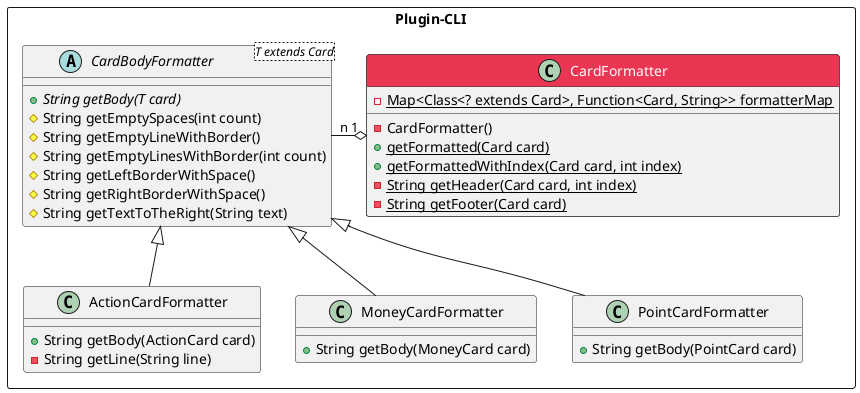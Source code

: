@startuml

skinparam classFontColor automatic
skinparam classHeaderBackgroundColor<<Important>> #EA3652
hide stereotype

package Plugin-CLI <<Rectangle>> {

    class CardFormatter<<Important>> {
        - {static} Map<Class<? extends Card>, Function<Card, String>> formatterMap
        - CardFormatter()
        + {static} getFormatted(Card card)
        + {static} getFormattedWithIndex(Card card, int index)
        - {static} String getHeader(Card card, int index)
        - {static} String getFooter(Card card)
    }

    abstract class CardBodyFormatter<T extends Card> {
        + {abstract} String getBody(T card)
        # String getEmptySpaces(int count)
        # String getEmptyLineWithBorder()
        # String getEmptyLinesWithBorder(int count)
        # String getLeftBorderWithSpace()
        # String getRightBorderWithSpace()
        # String getTextToTheRight(String text)
    }

    class ActionCardFormatter extends CardBodyFormatter {
        + String getBody(ActionCard card)
        - String getLine(String line)
    }

    class MoneyCardFormatter extends CardBodyFormatter {
        + String getBody(MoneyCard card)
    }

    class PointCardFormatter extends CardBodyFormatter {
        + String getBody(PointCard card)
    }

}

CardFormatter "1" o-l- "n" CardBodyFormatter

@enduml